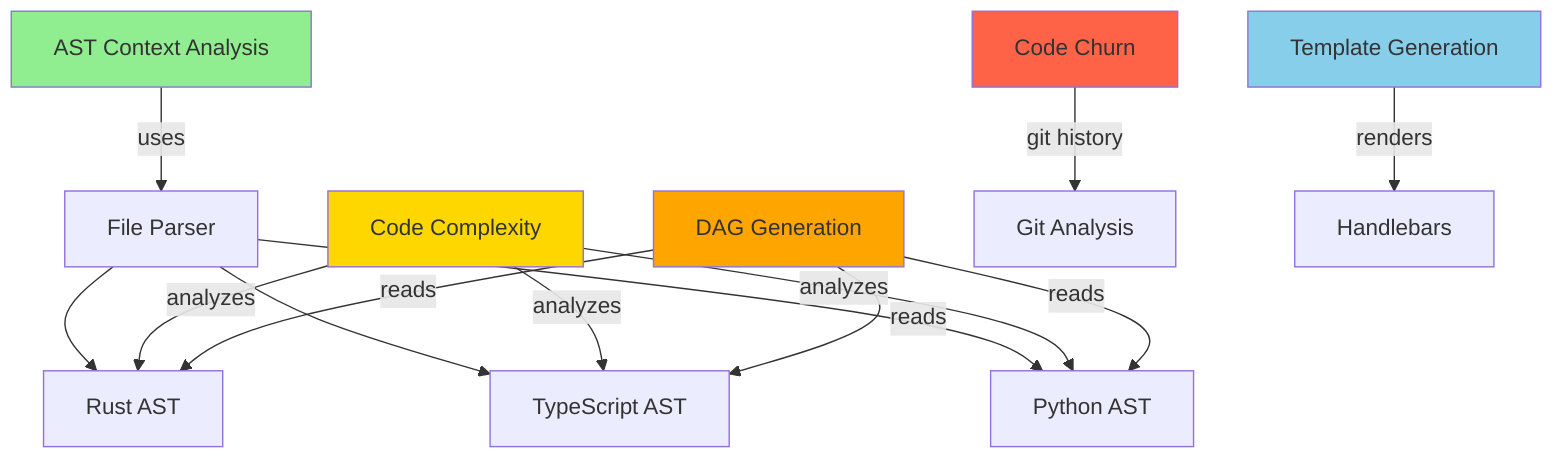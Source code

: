 graph TD
    A[AST Context Analysis] -->|uses| B[File Parser]
    B --> C[Rust AST]
    B --> D[TypeScript AST]
    B --> E[Python AST]

    F[Code Complexity] -->|analyzes| C
    F -->|analyzes| D
    F -->|analyzes| E

    G[DAG Generation] -->|reads| C
    G -->|reads| D
    G -->|reads| E

    H[Code Churn] -->|git history| I[Git Analysis]

    J[Template Generation] -->|renders| K[Handlebars]

    style A fill:#90EE90
    style F fill:#FFD700
    style G fill:#FFA500
    style H fill:#FF6347
    style J fill:#87CEEB